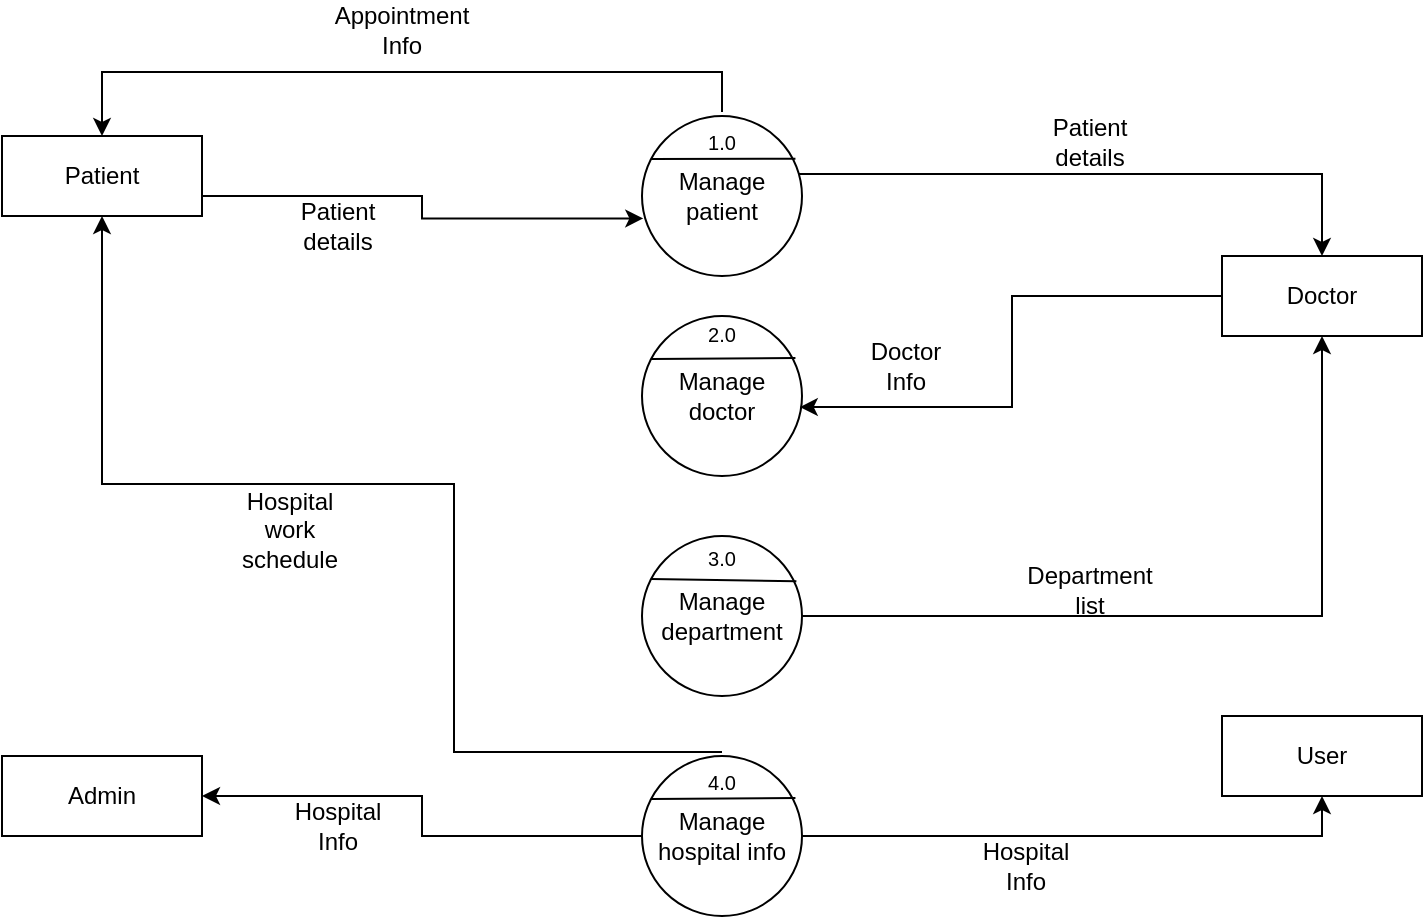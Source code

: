 <mxfile version="24.4.1" type="github">
  <diagram name="Page-1" id="JIyZBihRIfkB0QtYxaRd">
    <mxGraphModel dx="934" dy="421" grid="1" gridSize="8" guides="1" tooltips="1" connect="1" arrows="1" fold="1" page="1" pageScale="1" pageWidth="850" pageHeight="1100" math="0" shadow="0">
      <root>
        <mxCell id="0" />
        <mxCell id="1" parent="0" />
        <mxCell id="QGsXIRogb_SLV1S0yjoC-1" value="Manage doctor" style="ellipse;whiteSpace=wrap;html=1;aspect=fixed;" vertex="1" parent="1">
          <mxGeometry x="390" y="310" width="80" height="80" as="geometry" />
        </mxCell>
        <mxCell id="QGsXIRogb_SLV1S0yjoC-2" value="" style="endArrow=none;html=1;rounded=0;exitX=0.057;exitY=0.269;exitDx=0;exitDy=0;exitPerimeter=0;entryX=0.959;entryY=0.262;entryDx=0;entryDy=0;entryPerimeter=0;" edge="1" parent="1" source="QGsXIRogb_SLV1S0yjoC-1" target="QGsXIRogb_SLV1S0yjoC-1">
          <mxGeometry width="50" height="50" relative="1" as="geometry">
            <mxPoint x="420" y="370" as="sourcePoint" />
            <mxPoint x="470" y="320" as="targetPoint" />
          </mxGeometry>
        </mxCell>
        <mxCell id="QGsXIRogb_SLV1S0yjoC-20" style="edgeStyle=orthogonalEdgeStyle;rounded=0;orthogonalLoop=1;jettySize=auto;html=1;entryX=0.5;entryY=0;entryDx=0;entryDy=0;exitX=0.98;exitY=0.363;exitDx=0;exitDy=0;exitPerimeter=0;" edge="1" parent="1" source="QGsXIRogb_SLV1S0yjoC-3" target="QGsXIRogb_SLV1S0yjoC-13">
          <mxGeometry relative="1" as="geometry" />
        </mxCell>
        <mxCell id="QGsXIRogb_SLV1S0yjoC-3" value="Manage patient " style="ellipse;whiteSpace=wrap;html=1;aspect=fixed;" vertex="1" parent="1">
          <mxGeometry x="390" y="210" width="80" height="80" as="geometry" />
        </mxCell>
        <mxCell id="QGsXIRogb_SLV1S0yjoC-4" value="" style="endArrow=none;html=1;rounded=0;exitX=0.057;exitY=0.269;exitDx=0;exitDy=0;exitPerimeter=0;entryX=0.959;entryY=0.267;entryDx=0;entryDy=0;entryPerimeter=0;" edge="1" source="QGsXIRogb_SLV1S0yjoC-3" target="QGsXIRogb_SLV1S0yjoC-3" parent="1">
          <mxGeometry width="50" height="50" relative="1" as="geometry">
            <mxPoint x="420" y="270" as="sourcePoint" />
            <mxPoint x="470" y="220" as="targetPoint" />
          </mxGeometry>
        </mxCell>
        <mxCell id="QGsXIRogb_SLV1S0yjoC-25" style="edgeStyle=orthogonalEdgeStyle;rounded=0;orthogonalLoop=1;jettySize=auto;html=1;entryX=0.5;entryY=1;entryDx=0;entryDy=0;" edge="1" parent="1" source="QGsXIRogb_SLV1S0yjoC-5" target="QGsXIRogb_SLV1S0yjoC-13">
          <mxGeometry relative="1" as="geometry">
            <Array as="points">
              <mxPoint x="730" y="460" />
            </Array>
          </mxGeometry>
        </mxCell>
        <mxCell id="QGsXIRogb_SLV1S0yjoC-31" style="edgeStyle=orthogonalEdgeStyle;rounded=0;orthogonalLoop=1;jettySize=auto;html=1;entryX=0.5;entryY=1;entryDx=0;entryDy=0;exitX=0.5;exitY=0;exitDx=0;exitDy=0;" edge="1" parent="1" source="QGsXIRogb_SLV1S0yjoC-19" target="QGsXIRogb_SLV1S0yjoC-9">
          <mxGeometry relative="1" as="geometry">
            <Array as="points">
              <mxPoint x="296" y="528" />
              <mxPoint x="296" y="394" />
              <mxPoint x="120" y="394" />
            </Array>
          </mxGeometry>
        </mxCell>
        <mxCell id="QGsXIRogb_SLV1S0yjoC-5" value="Manage department" style="ellipse;whiteSpace=wrap;html=1;aspect=fixed;" vertex="1" parent="1">
          <mxGeometry x="390" y="420" width="80" height="80" as="geometry" />
        </mxCell>
        <mxCell id="QGsXIRogb_SLV1S0yjoC-6" value="" style="endArrow=none;html=1;rounded=0;exitX=0.057;exitY=0.269;exitDx=0;exitDy=0;exitPerimeter=0;entryX=0.965;entryY=0.283;entryDx=0;entryDy=0;entryPerimeter=0;" edge="1" source="QGsXIRogb_SLV1S0yjoC-5" target="QGsXIRogb_SLV1S0yjoC-5" parent="1">
          <mxGeometry width="50" height="50" relative="1" as="geometry">
            <mxPoint x="420" y="480" as="sourcePoint" />
            <mxPoint x="470" y="430" as="targetPoint" />
          </mxGeometry>
        </mxCell>
        <mxCell id="QGsXIRogb_SLV1S0yjoC-26" style="edgeStyle=orthogonalEdgeStyle;rounded=0;orthogonalLoop=1;jettySize=auto;html=1;entryX=0.5;entryY=1;entryDx=0;entryDy=0;" edge="1" parent="1" source="QGsXIRogb_SLV1S0yjoC-7" target="QGsXIRogb_SLV1S0yjoC-12">
          <mxGeometry relative="1" as="geometry" />
        </mxCell>
        <mxCell id="QGsXIRogb_SLV1S0yjoC-28" style="edgeStyle=orthogonalEdgeStyle;rounded=0;orthogonalLoop=1;jettySize=auto;html=1;entryX=1;entryY=0.5;entryDx=0;entryDy=0;" edge="1" parent="1" source="QGsXIRogb_SLV1S0yjoC-7" target="QGsXIRogb_SLV1S0yjoC-11">
          <mxGeometry relative="1" as="geometry" />
        </mxCell>
        <mxCell id="QGsXIRogb_SLV1S0yjoC-7" value="Manage hospital info" style="ellipse;whiteSpace=wrap;html=1;aspect=fixed;" vertex="1" parent="1">
          <mxGeometry x="390" y="530" width="80" height="80" as="geometry" />
        </mxCell>
        <mxCell id="QGsXIRogb_SLV1S0yjoC-8" value="" style="endArrow=none;html=1;rounded=0;exitX=0.057;exitY=0.269;exitDx=0;exitDy=0;exitPerimeter=0;entryX=0.959;entryY=0.262;entryDx=0;entryDy=0;entryPerimeter=0;" edge="1" source="QGsXIRogb_SLV1S0yjoC-7" target="QGsXIRogb_SLV1S0yjoC-7" parent="1">
          <mxGeometry width="50" height="50" relative="1" as="geometry">
            <mxPoint x="420" y="590" as="sourcePoint" />
            <mxPoint x="470" y="540" as="targetPoint" />
          </mxGeometry>
        </mxCell>
        <mxCell id="QGsXIRogb_SLV1S0yjoC-9" value="Patient" style="rounded=0;whiteSpace=wrap;html=1;" vertex="1" parent="1">
          <mxGeometry x="70" y="220" width="100" height="40" as="geometry" />
        </mxCell>
        <mxCell id="QGsXIRogb_SLV1S0yjoC-11" value="Admin" style="rounded=0;whiteSpace=wrap;html=1;" vertex="1" parent="1">
          <mxGeometry x="70" y="530" width="100" height="40" as="geometry" />
        </mxCell>
        <mxCell id="QGsXIRogb_SLV1S0yjoC-12" value="User" style="rounded=0;whiteSpace=wrap;html=1;" vertex="1" parent="1">
          <mxGeometry x="680" y="510" width="100" height="40" as="geometry" />
        </mxCell>
        <mxCell id="QGsXIRogb_SLV1S0yjoC-13" value="Doctor" style="rounded=0;whiteSpace=wrap;html=1;" vertex="1" parent="1">
          <mxGeometry x="680" y="280" width="100" height="40" as="geometry" />
        </mxCell>
        <mxCell id="QGsXIRogb_SLV1S0yjoC-14" value="&lt;font style=&quot;font-size: 10px;&quot;&gt;2.0&lt;/font&gt;" style="text;html=1;align=center;verticalAlign=middle;whiteSpace=wrap;rounded=0;" vertex="1" parent="1">
          <mxGeometry x="400" y="304" width="60" height="30" as="geometry" />
        </mxCell>
        <mxCell id="QGsXIRogb_SLV1S0yjoC-38" style="edgeStyle=orthogonalEdgeStyle;rounded=0;orthogonalLoop=1;jettySize=auto;html=1;entryX=0.5;entryY=0;entryDx=0;entryDy=0;exitX=0.5;exitY=0;exitDx=0;exitDy=0;" edge="1" parent="1" source="QGsXIRogb_SLV1S0yjoC-16" target="QGsXIRogb_SLV1S0yjoC-9">
          <mxGeometry relative="1" as="geometry" />
        </mxCell>
        <mxCell id="QGsXIRogb_SLV1S0yjoC-16" value="&lt;font style=&quot;font-size: 10px;&quot;&gt;1.0&lt;/font&gt;" style="text;html=1;align=center;verticalAlign=middle;whiteSpace=wrap;rounded=0;" vertex="1" parent="1">
          <mxGeometry x="400" y="208" width="60" height="30" as="geometry" />
        </mxCell>
        <mxCell id="QGsXIRogb_SLV1S0yjoC-17" value="&lt;font style=&quot;font-size: 10px;&quot;&gt;3.0&lt;/font&gt;" style="text;html=1;align=center;verticalAlign=middle;whiteSpace=wrap;rounded=0;" vertex="1" parent="1">
          <mxGeometry x="400" y="416" width="60" height="30" as="geometry" />
        </mxCell>
        <mxCell id="QGsXIRogb_SLV1S0yjoC-19" value="&lt;font style=&quot;font-size: 10px;&quot;&gt;4.0&lt;/font&gt;" style="text;html=1;align=center;verticalAlign=middle;whiteSpace=wrap;rounded=0;" vertex="1" parent="1">
          <mxGeometry x="400" y="528" width="60" height="30" as="geometry" />
        </mxCell>
        <mxCell id="QGsXIRogb_SLV1S0yjoC-24" style="edgeStyle=orthogonalEdgeStyle;rounded=0;orthogonalLoop=1;jettySize=auto;html=1;entryX=0.986;entryY=0.569;entryDx=0;entryDy=0;entryPerimeter=0;" edge="1" parent="1" source="QGsXIRogb_SLV1S0yjoC-13" target="QGsXIRogb_SLV1S0yjoC-1">
          <mxGeometry relative="1" as="geometry" />
        </mxCell>
        <mxCell id="QGsXIRogb_SLV1S0yjoC-29" value="Hospital Info" style="text;html=1;align=center;verticalAlign=middle;whiteSpace=wrap;rounded=0;" vertex="1" parent="1">
          <mxGeometry x="552" y="570" width="60" height="30" as="geometry" />
        </mxCell>
        <mxCell id="QGsXIRogb_SLV1S0yjoC-30" value="Hospital Info" style="text;html=1;align=center;verticalAlign=middle;whiteSpace=wrap;rounded=0;" vertex="1" parent="1">
          <mxGeometry x="208" y="550" width="60" height="30" as="geometry" />
        </mxCell>
        <mxCell id="QGsXIRogb_SLV1S0yjoC-33" value="Department list" style="text;html=1;align=center;verticalAlign=middle;whiteSpace=wrap;rounded=0;" vertex="1" parent="1">
          <mxGeometry x="584" y="432" width="60" height="30" as="geometry" />
        </mxCell>
        <mxCell id="QGsXIRogb_SLV1S0yjoC-34" value="Doctor Info" style="text;html=1;align=center;verticalAlign=middle;whiteSpace=wrap;rounded=0;" vertex="1" parent="1">
          <mxGeometry x="492" y="320" width="60" height="30" as="geometry" />
        </mxCell>
        <mxCell id="QGsXIRogb_SLV1S0yjoC-37" style="edgeStyle=orthogonalEdgeStyle;rounded=0;orthogonalLoop=1;jettySize=auto;html=1;entryX=0.008;entryY=0.64;entryDx=0;entryDy=0;entryPerimeter=0;" edge="1" parent="1" source="QGsXIRogb_SLV1S0yjoC-9" target="QGsXIRogb_SLV1S0yjoC-3">
          <mxGeometry relative="1" as="geometry">
            <Array as="points">
              <mxPoint x="280" y="250" />
              <mxPoint x="280" y="261" />
            </Array>
          </mxGeometry>
        </mxCell>
        <mxCell id="QGsXIRogb_SLV1S0yjoC-39" value="Patient details" style="text;html=1;align=center;verticalAlign=middle;whiteSpace=wrap;rounded=0;" vertex="1" parent="1">
          <mxGeometry x="208" y="250" width="60" height="30" as="geometry" />
        </mxCell>
        <mxCell id="QGsXIRogb_SLV1S0yjoC-40" value="Appointment Info" style="text;html=1;align=center;verticalAlign=middle;whiteSpace=wrap;rounded=0;" vertex="1" parent="1">
          <mxGeometry x="240" y="152" width="60" height="30" as="geometry" />
        </mxCell>
        <mxCell id="QGsXIRogb_SLV1S0yjoC-42" value="Patient details" style="text;html=1;align=center;verticalAlign=middle;whiteSpace=wrap;rounded=0;" vertex="1" parent="1">
          <mxGeometry x="584" y="208" width="60" height="30" as="geometry" />
        </mxCell>
        <mxCell id="QGsXIRogb_SLV1S0yjoC-43" value="Hospital work schedule" style="text;html=1;align=center;verticalAlign=middle;whiteSpace=wrap;rounded=0;" vertex="1" parent="1">
          <mxGeometry x="184" y="402" width="60" height="30" as="geometry" />
        </mxCell>
      </root>
    </mxGraphModel>
  </diagram>
</mxfile>
